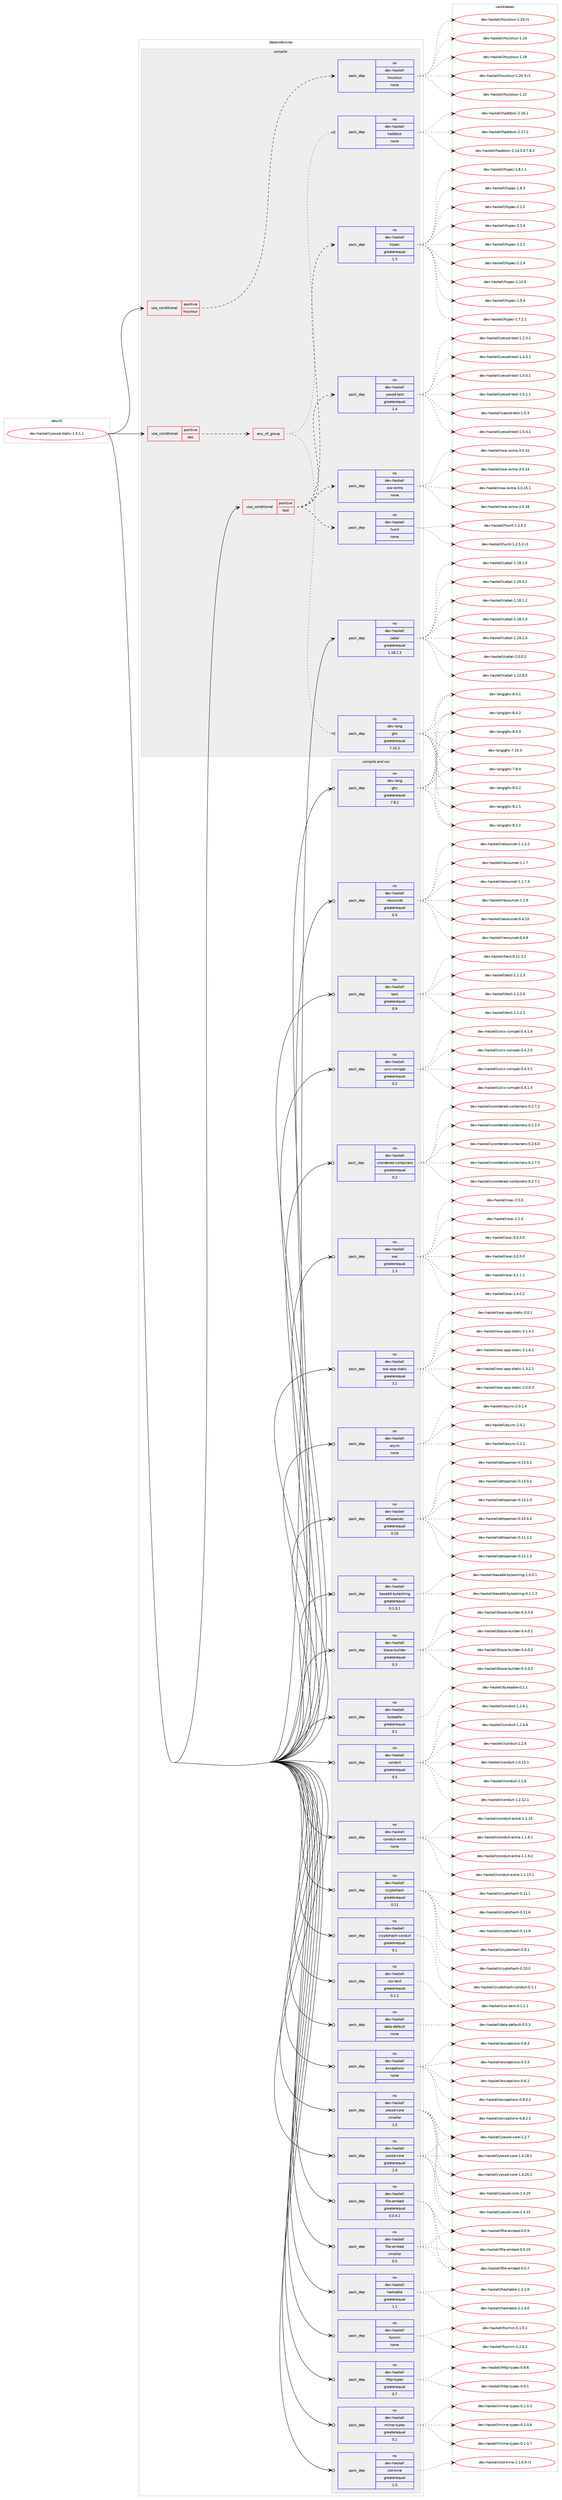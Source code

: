 digraph prolog {

# *************
# Graph options
# *************

newrank=true;
concentrate=true;
compound=true;
graph [rankdir=LR,fontname=Helvetica,fontsize=10,ranksep=1.5];#, ranksep=2.5, nodesep=0.2];
edge  [arrowhead=vee];
node  [fontname=Helvetica,fontsize=10];

# **********
# The ebuild
# **********

subgraph cluster_leftcol {
color=gray;
rank=same;
label=<<i>ebuild</i>>;
id [label="dev-haskell/yesod-static-1.5.1.1", color=red, width=4, href="../dev-haskell/yesod-static-1.5.1.1.svg"];
}

# ****************
# The dependencies
# ****************

subgraph cluster_midcol {
color=gray;
label=<<i>dependencies</i>>;
subgraph cluster_compile {
fillcolor="#eeeeee";
style=filled;
label=<<i>compile</i>>;
subgraph cond362293 {
dependency1350045 [label=<<TABLE BORDER="0" CELLBORDER="1" CELLSPACING="0" CELLPADDING="4"><TR><TD ROWSPAN="3" CELLPADDING="10">use_conditional</TD></TR><TR><TD>positive</TD></TR><TR><TD>doc</TD></TR></TABLE>>, shape=none, color=red];
subgraph any21858 {
dependency1350046 [label=<<TABLE BORDER="0" CELLBORDER="1" CELLSPACING="0" CELLPADDING="4"><TR><TD CELLPADDING="10">any_of_group</TD></TR></TABLE>>, shape=none, color=red];subgraph pack965342 {
dependency1350047 [label=<<TABLE BORDER="0" CELLBORDER="1" CELLSPACING="0" CELLPADDING="4" WIDTH="220"><TR><TD ROWSPAN="6" CELLPADDING="30">pack_dep</TD></TR><TR><TD WIDTH="110">no</TD></TR><TR><TD>dev-haskell</TD></TR><TR><TD>haddock</TD></TR><TR><TD>none</TD></TR><TR><TD></TD></TR></TABLE>>, shape=none, color=blue];
}
dependency1350046:e -> dependency1350047:w [weight=20,style="dotted",arrowhead="oinv"];
subgraph pack965343 {
dependency1350048 [label=<<TABLE BORDER="0" CELLBORDER="1" CELLSPACING="0" CELLPADDING="4" WIDTH="220"><TR><TD ROWSPAN="6" CELLPADDING="30">pack_dep</TD></TR><TR><TD WIDTH="110">no</TD></TR><TR><TD>dev-lang</TD></TR><TR><TD>ghc</TD></TR><TR><TD>greaterequal</TD></TR><TR><TD>7.10.2</TD></TR></TABLE>>, shape=none, color=blue];
}
dependency1350046:e -> dependency1350048:w [weight=20,style="dotted",arrowhead="oinv"];
}
dependency1350045:e -> dependency1350046:w [weight=20,style="dashed",arrowhead="vee"];
}
id:e -> dependency1350045:w [weight=20,style="solid",arrowhead="vee"];
subgraph cond362294 {
dependency1350049 [label=<<TABLE BORDER="0" CELLBORDER="1" CELLSPACING="0" CELLPADDING="4"><TR><TD ROWSPAN="3" CELLPADDING="10">use_conditional</TD></TR><TR><TD>positive</TD></TR><TR><TD>hscolour</TD></TR></TABLE>>, shape=none, color=red];
subgraph pack965344 {
dependency1350050 [label=<<TABLE BORDER="0" CELLBORDER="1" CELLSPACING="0" CELLPADDING="4" WIDTH="220"><TR><TD ROWSPAN="6" CELLPADDING="30">pack_dep</TD></TR><TR><TD WIDTH="110">no</TD></TR><TR><TD>dev-haskell</TD></TR><TR><TD>hscolour</TD></TR><TR><TD>none</TD></TR><TR><TD></TD></TR></TABLE>>, shape=none, color=blue];
}
dependency1350049:e -> dependency1350050:w [weight=20,style="dashed",arrowhead="vee"];
}
id:e -> dependency1350049:w [weight=20,style="solid",arrowhead="vee"];
subgraph cond362295 {
dependency1350051 [label=<<TABLE BORDER="0" CELLBORDER="1" CELLSPACING="0" CELLPADDING="4"><TR><TD ROWSPAN="3" CELLPADDING="10">use_conditional</TD></TR><TR><TD>positive</TD></TR><TR><TD>test</TD></TR></TABLE>>, shape=none, color=red];
subgraph pack965345 {
dependency1350052 [label=<<TABLE BORDER="0" CELLBORDER="1" CELLSPACING="0" CELLPADDING="4" WIDTH="220"><TR><TD ROWSPAN="6" CELLPADDING="30">pack_dep</TD></TR><TR><TD WIDTH="110">no</TD></TR><TR><TD>dev-haskell</TD></TR><TR><TD>hspec</TD></TR><TR><TD>greaterequal</TD></TR><TR><TD>1.3</TD></TR></TABLE>>, shape=none, color=blue];
}
dependency1350051:e -> dependency1350052:w [weight=20,style="dashed",arrowhead="vee"];
subgraph pack965346 {
dependency1350053 [label=<<TABLE BORDER="0" CELLBORDER="1" CELLSPACING="0" CELLPADDING="4" WIDTH="220"><TR><TD ROWSPAN="6" CELLPADDING="30">pack_dep</TD></TR><TR><TD WIDTH="110">no</TD></TR><TR><TD>dev-haskell</TD></TR><TR><TD>hunit</TD></TR><TR><TD>none</TD></TR><TR><TD></TD></TR></TABLE>>, shape=none, color=blue];
}
dependency1350051:e -> dependency1350053:w [weight=20,style="dashed",arrowhead="vee"];
subgraph pack965347 {
dependency1350054 [label=<<TABLE BORDER="0" CELLBORDER="1" CELLSPACING="0" CELLPADDING="4" WIDTH="220"><TR><TD ROWSPAN="6" CELLPADDING="30">pack_dep</TD></TR><TR><TD WIDTH="110">no</TD></TR><TR><TD>dev-haskell</TD></TR><TR><TD>wai-extra</TD></TR><TR><TD>none</TD></TR><TR><TD></TD></TR></TABLE>>, shape=none, color=blue];
}
dependency1350051:e -> dependency1350054:w [weight=20,style="dashed",arrowhead="vee"];
subgraph pack965348 {
dependency1350055 [label=<<TABLE BORDER="0" CELLBORDER="1" CELLSPACING="0" CELLPADDING="4" WIDTH="220"><TR><TD ROWSPAN="6" CELLPADDING="30">pack_dep</TD></TR><TR><TD WIDTH="110">no</TD></TR><TR><TD>dev-haskell</TD></TR><TR><TD>yesod-test</TD></TR><TR><TD>greaterequal</TD></TR><TR><TD>1.4</TD></TR></TABLE>>, shape=none, color=blue];
}
dependency1350051:e -> dependency1350055:w [weight=20,style="dashed",arrowhead="vee"];
}
id:e -> dependency1350051:w [weight=20,style="solid",arrowhead="vee"];
subgraph pack965349 {
dependency1350056 [label=<<TABLE BORDER="0" CELLBORDER="1" CELLSPACING="0" CELLPADDING="4" WIDTH="220"><TR><TD ROWSPAN="6" CELLPADDING="30">pack_dep</TD></TR><TR><TD WIDTH="110">no</TD></TR><TR><TD>dev-haskell</TD></TR><TR><TD>cabal</TD></TR><TR><TD>greaterequal</TD></TR><TR><TD>1.18.1.3</TD></TR></TABLE>>, shape=none, color=blue];
}
id:e -> dependency1350056:w [weight=20,style="solid",arrowhead="vee"];
}
subgraph cluster_compileandrun {
fillcolor="#eeeeee";
style=filled;
label=<<i>compile and run</i>>;
subgraph pack965350 {
dependency1350057 [label=<<TABLE BORDER="0" CELLBORDER="1" CELLSPACING="0" CELLPADDING="4" WIDTH="220"><TR><TD ROWSPAN="6" CELLPADDING="30">pack_dep</TD></TR><TR><TD WIDTH="110">no</TD></TR><TR><TD>dev-haskell</TD></TR><TR><TD>async</TD></TR><TR><TD>none</TD></TR><TR><TD></TD></TR></TABLE>>, shape=none, color=blue];
}
id:e -> dependency1350057:w [weight=20,style="solid",arrowhead="odotvee"];
subgraph pack965351 {
dependency1350058 [label=<<TABLE BORDER="0" CELLBORDER="1" CELLSPACING="0" CELLPADDING="4" WIDTH="220"><TR><TD ROWSPAN="6" CELLPADDING="30">pack_dep</TD></TR><TR><TD WIDTH="110">no</TD></TR><TR><TD>dev-haskell</TD></TR><TR><TD>attoparsec</TD></TR><TR><TD>greaterequal</TD></TR><TR><TD>0.10</TD></TR></TABLE>>, shape=none, color=blue];
}
id:e -> dependency1350058:w [weight=20,style="solid",arrowhead="odotvee"];
subgraph pack965352 {
dependency1350059 [label=<<TABLE BORDER="0" CELLBORDER="1" CELLSPACING="0" CELLPADDING="4" WIDTH="220"><TR><TD ROWSPAN="6" CELLPADDING="30">pack_dep</TD></TR><TR><TD WIDTH="110">no</TD></TR><TR><TD>dev-haskell</TD></TR><TR><TD>base64-bytestring</TD></TR><TR><TD>greaterequal</TD></TR><TR><TD>0.1.0.1</TD></TR></TABLE>>, shape=none, color=blue];
}
id:e -> dependency1350059:w [weight=20,style="solid",arrowhead="odotvee"];
subgraph pack965353 {
dependency1350060 [label=<<TABLE BORDER="0" CELLBORDER="1" CELLSPACING="0" CELLPADDING="4" WIDTH="220"><TR><TD ROWSPAN="6" CELLPADDING="30">pack_dep</TD></TR><TR><TD WIDTH="110">no</TD></TR><TR><TD>dev-haskell</TD></TR><TR><TD>blaze-builder</TD></TR><TR><TD>greaterequal</TD></TR><TR><TD>0.3</TD></TR></TABLE>>, shape=none, color=blue];
}
id:e -> dependency1350060:w [weight=20,style="solid",arrowhead="odotvee"];
subgraph pack965354 {
dependency1350061 [label=<<TABLE BORDER="0" CELLBORDER="1" CELLSPACING="0" CELLPADDING="4" WIDTH="220"><TR><TD ROWSPAN="6" CELLPADDING="30">pack_dep</TD></TR><TR><TD WIDTH="110">no</TD></TR><TR><TD>dev-haskell</TD></TR><TR><TD>byteable</TD></TR><TR><TD>greaterequal</TD></TR><TR><TD>0.1</TD></TR></TABLE>>, shape=none, color=blue];
}
id:e -> dependency1350061:w [weight=20,style="solid",arrowhead="odotvee"];
subgraph pack965355 {
dependency1350062 [label=<<TABLE BORDER="0" CELLBORDER="1" CELLSPACING="0" CELLPADDING="4" WIDTH="220"><TR><TD ROWSPAN="6" CELLPADDING="30">pack_dep</TD></TR><TR><TD WIDTH="110">no</TD></TR><TR><TD>dev-haskell</TD></TR><TR><TD>conduit</TD></TR><TR><TD>greaterequal</TD></TR><TR><TD>0.5</TD></TR></TABLE>>, shape=none, color=blue];
}
id:e -> dependency1350062:w [weight=20,style="solid",arrowhead="odotvee"];
subgraph pack965356 {
dependency1350063 [label=<<TABLE BORDER="0" CELLBORDER="1" CELLSPACING="0" CELLPADDING="4" WIDTH="220"><TR><TD ROWSPAN="6" CELLPADDING="30">pack_dep</TD></TR><TR><TD WIDTH="110">no</TD></TR><TR><TD>dev-haskell</TD></TR><TR><TD>conduit-extra</TD></TR><TR><TD>none</TD></TR><TR><TD></TD></TR></TABLE>>, shape=none, color=blue];
}
id:e -> dependency1350063:w [weight=20,style="solid",arrowhead="odotvee"];
subgraph pack965357 {
dependency1350064 [label=<<TABLE BORDER="0" CELLBORDER="1" CELLSPACING="0" CELLPADDING="4" WIDTH="220"><TR><TD ROWSPAN="6" CELLPADDING="30">pack_dep</TD></TR><TR><TD WIDTH="110">no</TD></TR><TR><TD>dev-haskell</TD></TR><TR><TD>cryptohash</TD></TR><TR><TD>greaterequal</TD></TR><TR><TD>0.11</TD></TR></TABLE>>, shape=none, color=blue];
}
id:e -> dependency1350064:w [weight=20,style="solid",arrowhead="odotvee"];
subgraph pack965358 {
dependency1350065 [label=<<TABLE BORDER="0" CELLBORDER="1" CELLSPACING="0" CELLPADDING="4" WIDTH="220"><TR><TD ROWSPAN="6" CELLPADDING="30">pack_dep</TD></TR><TR><TD WIDTH="110">no</TD></TR><TR><TD>dev-haskell</TD></TR><TR><TD>cryptohash-conduit</TD></TR><TR><TD>greaterequal</TD></TR><TR><TD>0.1</TD></TR></TABLE>>, shape=none, color=blue];
}
id:e -> dependency1350065:w [weight=20,style="solid",arrowhead="odotvee"];
subgraph pack965359 {
dependency1350066 [label=<<TABLE BORDER="0" CELLBORDER="1" CELLSPACING="0" CELLPADDING="4" WIDTH="220"><TR><TD ROWSPAN="6" CELLPADDING="30">pack_dep</TD></TR><TR><TD WIDTH="110">no</TD></TR><TR><TD>dev-haskell</TD></TR><TR><TD>css-text</TD></TR><TR><TD>greaterequal</TD></TR><TR><TD>0.1.2</TD></TR></TABLE>>, shape=none, color=blue];
}
id:e -> dependency1350066:w [weight=20,style="solid",arrowhead="odotvee"];
subgraph pack965360 {
dependency1350067 [label=<<TABLE BORDER="0" CELLBORDER="1" CELLSPACING="0" CELLPADDING="4" WIDTH="220"><TR><TD ROWSPAN="6" CELLPADDING="30">pack_dep</TD></TR><TR><TD WIDTH="110">no</TD></TR><TR><TD>dev-haskell</TD></TR><TR><TD>data-default</TD></TR><TR><TD>none</TD></TR><TR><TD></TD></TR></TABLE>>, shape=none, color=blue];
}
id:e -> dependency1350067:w [weight=20,style="solid",arrowhead="odotvee"];
subgraph pack965361 {
dependency1350068 [label=<<TABLE BORDER="0" CELLBORDER="1" CELLSPACING="0" CELLPADDING="4" WIDTH="220"><TR><TD ROWSPAN="6" CELLPADDING="30">pack_dep</TD></TR><TR><TD WIDTH="110">no</TD></TR><TR><TD>dev-haskell</TD></TR><TR><TD>exceptions</TD></TR><TR><TD>none</TD></TR><TR><TD></TD></TR></TABLE>>, shape=none, color=blue];
}
id:e -> dependency1350068:w [weight=20,style="solid",arrowhead="odotvee"];
subgraph pack965362 {
dependency1350069 [label=<<TABLE BORDER="0" CELLBORDER="1" CELLSPACING="0" CELLPADDING="4" WIDTH="220"><TR><TD ROWSPAN="6" CELLPADDING="30">pack_dep</TD></TR><TR><TD WIDTH="110">no</TD></TR><TR><TD>dev-haskell</TD></TR><TR><TD>file-embed</TD></TR><TR><TD>greaterequal</TD></TR><TR><TD>0.0.4.1</TD></TR></TABLE>>, shape=none, color=blue];
}
id:e -> dependency1350069:w [weight=20,style="solid",arrowhead="odotvee"];
subgraph pack965363 {
dependency1350070 [label=<<TABLE BORDER="0" CELLBORDER="1" CELLSPACING="0" CELLPADDING="4" WIDTH="220"><TR><TD ROWSPAN="6" CELLPADDING="30">pack_dep</TD></TR><TR><TD WIDTH="110">no</TD></TR><TR><TD>dev-haskell</TD></TR><TR><TD>file-embed</TD></TR><TR><TD>smaller</TD></TR><TR><TD>0.5</TD></TR></TABLE>>, shape=none, color=blue];
}
id:e -> dependency1350070:w [weight=20,style="solid",arrowhead="odotvee"];
subgraph pack965364 {
dependency1350071 [label=<<TABLE BORDER="0" CELLBORDER="1" CELLSPACING="0" CELLPADDING="4" WIDTH="220"><TR><TD ROWSPAN="6" CELLPADDING="30">pack_dep</TD></TR><TR><TD WIDTH="110">no</TD></TR><TR><TD>dev-haskell</TD></TR><TR><TD>hashable</TD></TR><TR><TD>greaterequal</TD></TR><TR><TD>1.1</TD></TR></TABLE>>, shape=none, color=blue];
}
id:e -> dependency1350071:w [weight=20,style="solid",arrowhead="odotvee"];
subgraph pack965365 {
dependency1350072 [label=<<TABLE BORDER="0" CELLBORDER="1" CELLSPACING="0" CELLPADDING="4" WIDTH="220"><TR><TD ROWSPAN="6" CELLPADDING="30">pack_dep</TD></TR><TR><TD WIDTH="110">no</TD></TR><TR><TD>dev-haskell</TD></TR><TR><TD>hjsmin</TD></TR><TR><TD>none</TD></TR><TR><TD></TD></TR></TABLE>>, shape=none, color=blue];
}
id:e -> dependency1350072:w [weight=20,style="solid",arrowhead="odotvee"];
subgraph pack965366 {
dependency1350073 [label=<<TABLE BORDER="0" CELLBORDER="1" CELLSPACING="0" CELLPADDING="4" WIDTH="220"><TR><TD ROWSPAN="6" CELLPADDING="30">pack_dep</TD></TR><TR><TD WIDTH="110">no</TD></TR><TR><TD>dev-haskell</TD></TR><TR><TD>http-types</TD></TR><TR><TD>greaterequal</TD></TR><TR><TD>0.7</TD></TR></TABLE>>, shape=none, color=blue];
}
id:e -> dependency1350073:w [weight=20,style="solid",arrowhead="odotvee"];
subgraph pack965367 {
dependency1350074 [label=<<TABLE BORDER="0" CELLBORDER="1" CELLSPACING="0" CELLPADDING="4" WIDTH="220"><TR><TD ROWSPAN="6" CELLPADDING="30">pack_dep</TD></TR><TR><TD WIDTH="110">no</TD></TR><TR><TD>dev-haskell</TD></TR><TR><TD>mime-types</TD></TR><TR><TD>greaterequal</TD></TR><TR><TD>0.1</TD></TR></TABLE>>, shape=none, color=blue];
}
id:e -> dependency1350074:w [weight=20,style="solid",arrowhead="odotvee"];
subgraph pack965368 {
dependency1350075 [label=<<TABLE BORDER="0" CELLBORDER="1" CELLSPACING="0" CELLPADDING="4" WIDTH="220"><TR><TD ROWSPAN="6" CELLPADDING="30">pack_dep</TD></TR><TR><TD WIDTH="110">no</TD></TR><TR><TD>dev-haskell</TD></TR><TR><TD>old-time</TD></TR><TR><TD>greaterequal</TD></TR><TR><TD>1.0</TD></TR></TABLE>>, shape=none, color=blue];
}
id:e -> dependency1350075:w [weight=20,style="solid",arrowhead="odotvee"];
subgraph pack965369 {
dependency1350076 [label=<<TABLE BORDER="0" CELLBORDER="1" CELLSPACING="0" CELLPADDING="4" WIDTH="220"><TR><TD ROWSPAN="6" CELLPADDING="30">pack_dep</TD></TR><TR><TD WIDTH="110">no</TD></TR><TR><TD>dev-haskell</TD></TR><TR><TD>resourcet</TD></TR><TR><TD>greaterequal</TD></TR><TR><TD>0.4</TD></TR></TABLE>>, shape=none, color=blue];
}
id:e -> dependency1350076:w [weight=20,style="solid",arrowhead="odotvee"];
subgraph pack965370 {
dependency1350077 [label=<<TABLE BORDER="0" CELLBORDER="1" CELLSPACING="0" CELLPADDING="4" WIDTH="220"><TR><TD ROWSPAN="6" CELLPADDING="30">pack_dep</TD></TR><TR><TD WIDTH="110">no</TD></TR><TR><TD>dev-haskell</TD></TR><TR><TD>text</TD></TR><TR><TD>greaterequal</TD></TR><TR><TD>0.9</TD></TR></TABLE>>, shape=none, color=blue];
}
id:e -> dependency1350077:w [weight=20,style="solid",arrowhead="odotvee"];
subgraph pack965371 {
dependency1350078 [label=<<TABLE BORDER="0" CELLBORDER="1" CELLSPACING="0" CELLPADDING="4" WIDTH="220"><TR><TD ROWSPAN="6" CELLPADDING="30">pack_dep</TD></TR><TR><TD WIDTH="110">no</TD></TR><TR><TD>dev-haskell</TD></TR><TR><TD>unix-compat</TD></TR><TR><TD>greaterequal</TD></TR><TR><TD>0.2</TD></TR></TABLE>>, shape=none, color=blue];
}
id:e -> dependency1350078:w [weight=20,style="solid",arrowhead="odotvee"];
subgraph pack965372 {
dependency1350079 [label=<<TABLE BORDER="0" CELLBORDER="1" CELLSPACING="0" CELLPADDING="4" WIDTH="220"><TR><TD ROWSPAN="6" CELLPADDING="30">pack_dep</TD></TR><TR><TD WIDTH="110">no</TD></TR><TR><TD>dev-haskell</TD></TR><TR><TD>unordered-containers</TD></TR><TR><TD>greaterequal</TD></TR><TR><TD>0.2</TD></TR></TABLE>>, shape=none, color=blue];
}
id:e -> dependency1350079:w [weight=20,style="solid",arrowhead="odotvee"];
subgraph pack965373 {
dependency1350080 [label=<<TABLE BORDER="0" CELLBORDER="1" CELLSPACING="0" CELLPADDING="4" WIDTH="220"><TR><TD ROWSPAN="6" CELLPADDING="30">pack_dep</TD></TR><TR><TD WIDTH="110">no</TD></TR><TR><TD>dev-haskell</TD></TR><TR><TD>wai</TD></TR><TR><TD>greaterequal</TD></TR><TR><TD>1.3</TD></TR></TABLE>>, shape=none, color=blue];
}
id:e -> dependency1350080:w [weight=20,style="solid",arrowhead="odotvee"];
subgraph pack965374 {
dependency1350081 [label=<<TABLE BORDER="0" CELLBORDER="1" CELLSPACING="0" CELLPADDING="4" WIDTH="220"><TR><TD ROWSPAN="6" CELLPADDING="30">pack_dep</TD></TR><TR><TD WIDTH="110">no</TD></TR><TR><TD>dev-haskell</TD></TR><TR><TD>wai-app-static</TD></TR><TR><TD>greaterequal</TD></TR><TR><TD>3.1</TD></TR></TABLE>>, shape=none, color=blue];
}
id:e -> dependency1350081:w [weight=20,style="solid",arrowhead="odotvee"];
subgraph pack965375 {
dependency1350082 [label=<<TABLE BORDER="0" CELLBORDER="1" CELLSPACING="0" CELLPADDING="4" WIDTH="220"><TR><TD ROWSPAN="6" CELLPADDING="30">pack_dep</TD></TR><TR><TD WIDTH="110">no</TD></TR><TR><TD>dev-haskell</TD></TR><TR><TD>yesod-core</TD></TR><TR><TD>greaterequal</TD></TR><TR><TD>1.4</TD></TR></TABLE>>, shape=none, color=blue];
}
id:e -> dependency1350082:w [weight=20,style="solid",arrowhead="odotvee"];
subgraph pack965376 {
dependency1350083 [label=<<TABLE BORDER="0" CELLBORDER="1" CELLSPACING="0" CELLPADDING="4" WIDTH="220"><TR><TD ROWSPAN="6" CELLPADDING="30">pack_dep</TD></TR><TR><TD WIDTH="110">no</TD></TR><TR><TD>dev-haskell</TD></TR><TR><TD>yesod-core</TD></TR><TR><TD>smaller</TD></TR><TR><TD>1.5</TD></TR></TABLE>>, shape=none, color=blue];
}
id:e -> dependency1350083:w [weight=20,style="solid",arrowhead="odotvee"];
subgraph pack965377 {
dependency1350084 [label=<<TABLE BORDER="0" CELLBORDER="1" CELLSPACING="0" CELLPADDING="4" WIDTH="220"><TR><TD ROWSPAN="6" CELLPADDING="30">pack_dep</TD></TR><TR><TD WIDTH="110">no</TD></TR><TR><TD>dev-lang</TD></TR><TR><TD>ghc</TD></TR><TR><TD>greaterequal</TD></TR><TR><TD>7.8.2</TD></TR></TABLE>>, shape=none, color=blue];
}
id:e -> dependency1350084:w [weight=20,style="solid",arrowhead="odotvee"];
}
subgraph cluster_run {
fillcolor="#eeeeee";
style=filled;
label=<<i>run</i>>;
}
}

# **************
# The candidates
# **************

subgraph cluster_choices {
rank=same;
color=gray;
label=<<i>candidates</i>>;

subgraph choice965342 {
color=black;
nodesep=1;
choice1001011184510497115107101108108471049710010011199107455046495246514648465546564651 [label="dev-haskell/haddock-2.14.3.0.7.8.3", color=red, width=4,href="../dev-haskell/haddock-2.14.3.0.7.8.3.svg"];
choice100101118451049711510710110810847104971001001119910745504649544649 [label="dev-haskell/haddock-2.16.1", color=red, width=4,href="../dev-haskell/haddock-2.16.1.svg"];
choice100101118451049711510710110810847104971001001119910745504649554650 [label="dev-haskell/haddock-2.17.2", color=red, width=4,href="../dev-haskell/haddock-2.17.2.svg"];
dependency1350047:e -> choice1001011184510497115107101108108471049710010011199107455046495246514648465546564651:w [style=dotted,weight="100"];
dependency1350047:e -> choice100101118451049711510710110810847104971001001119910745504649544649:w [style=dotted,weight="100"];
dependency1350047:e -> choice100101118451049711510710110810847104971001001119910745504649554650:w [style=dotted,weight="100"];
}
subgraph choice965343 {
color=black;
nodesep=1;
choice1001011184510897110103471031049945554649484651 [label="dev-lang/ghc-7.10.3", color=red, width=4,href="../dev-lang/ghc-7.10.3.svg"];
choice10010111845108971101034710310499455546564652 [label="dev-lang/ghc-7.8.4", color=red, width=4,href="../dev-lang/ghc-7.8.4.svg"];
choice10010111845108971101034710310499455646484650 [label="dev-lang/ghc-8.0.2", color=red, width=4,href="../dev-lang/ghc-8.0.2.svg"];
choice10010111845108971101034710310499455646504649 [label="dev-lang/ghc-8.2.1", color=red, width=4,href="../dev-lang/ghc-8.2.1.svg"];
choice10010111845108971101034710310499455646504650 [label="dev-lang/ghc-8.2.2", color=red, width=4,href="../dev-lang/ghc-8.2.2.svg"];
choice10010111845108971101034710310499455646524649 [label="dev-lang/ghc-8.4.1", color=red, width=4,href="../dev-lang/ghc-8.4.1.svg"];
choice10010111845108971101034710310499455646524650 [label="dev-lang/ghc-8.4.2", color=red, width=4,href="../dev-lang/ghc-8.4.2.svg"];
choice10010111845108971101034710310499455646524651 [label="dev-lang/ghc-8.4.3", color=red, width=4,href="../dev-lang/ghc-8.4.3.svg"];
dependency1350048:e -> choice1001011184510897110103471031049945554649484651:w [style=dotted,weight="100"];
dependency1350048:e -> choice10010111845108971101034710310499455546564652:w [style=dotted,weight="100"];
dependency1350048:e -> choice10010111845108971101034710310499455646484650:w [style=dotted,weight="100"];
dependency1350048:e -> choice10010111845108971101034710310499455646504649:w [style=dotted,weight="100"];
dependency1350048:e -> choice10010111845108971101034710310499455646504650:w [style=dotted,weight="100"];
dependency1350048:e -> choice10010111845108971101034710310499455646524649:w [style=dotted,weight="100"];
dependency1350048:e -> choice10010111845108971101034710310499455646524650:w [style=dotted,weight="100"];
dependency1350048:e -> choice10010111845108971101034710310499455646524651:w [style=dotted,weight="100"];
}
subgraph choice965344 {
color=black;
nodesep=1;
choice100101118451049711510710110810847104115991111081111171144549464957 [label="dev-haskell/hscolour-1.19", color=red, width=4,href="../dev-haskell/hscolour-1.19.svg"];
choice10010111845104971151071011081084710411599111108111117114454946504846514511449 [label="dev-haskell/hscolour-1.20.3-r1", color=red, width=4,href="../dev-haskell/hscolour-1.20.3-r1.svg"];
choice100101118451049711510710110810847104115991111081111171144549465050 [label="dev-haskell/hscolour-1.22", color=red, width=4,href="../dev-haskell/hscolour-1.22.svg"];
choice1001011184510497115107101108108471041159911110811111711445494650514511449 [label="dev-haskell/hscolour-1.23-r1", color=red, width=4,href="../dev-haskell/hscolour-1.23-r1.svg"];
choice100101118451049711510710110810847104115991111081111171144549465052 [label="dev-haskell/hscolour-1.24", color=red, width=4,href="../dev-haskell/hscolour-1.24.svg"];
dependency1350050:e -> choice100101118451049711510710110810847104115991111081111171144549464957:w [style=dotted,weight="100"];
dependency1350050:e -> choice10010111845104971151071011081084710411599111108111117114454946504846514511449:w [style=dotted,weight="100"];
dependency1350050:e -> choice100101118451049711510710110810847104115991111081111171144549465050:w [style=dotted,weight="100"];
dependency1350050:e -> choice1001011184510497115107101108108471041159911110811111711445494650514511449:w [style=dotted,weight="100"];
dependency1350050:e -> choice100101118451049711510710110810847104115991111081111171144549465052:w [style=dotted,weight="100"];
}
subgraph choice965345 {
color=black;
nodesep=1;
choice1001011184510497115107101108108471041151121019945494649484648 [label="dev-haskell/hspec-1.10.0", color=red, width=4,href="../dev-haskell/hspec-1.10.0.svg"];
choice10010111845104971151071011081084710411511210199454946534652 [label="dev-haskell/hspec-1.5.4", color=red, width=4,href="../dev-haskell/hspec-1.5.4.svg"];
choice100101118451049711510710110810847104115112101994549465546504649 [label="dev-haskell/hspec-1.7.2.1", color=red, width=4,href="../dev-haskell/hspec-1.7.2.1.svg"];
choice100101118451049711510710110810847104115112101994549465646494649 [label="dev-haskell/hspec-1.8.1.1", color=red, width=4,href="../dev-haskell/hspec-1.8.1.1.svg"];
choice10010111845104971151071011081084710411511210199454946564651 [label="dev-haskell/hspec-1.8.3", color=red, width=4,href="../dev-haskell/hspec-1.8.3.svg"];
choice10010111845104971151071011081084710411511210199455046494650 [label="dev-haskell/hspec-2.1.2", color=red, width=4,href="../dev-haskell/hspec-2.1.2.svg"];
choice10010111845104971151071011081084710411511210199455046494652 [label="dev-haskell/hspec-2.1.4", color=red, width=4,href="../dev-haskell/hspec-2.1.4.svg"];
choice10010111845104971151071011081084710411511210199455046504649 [label="dev-haskell/hspec-2.2.1", color=red, width=4,href="../dev-haskell/hspec-2.2.1.svg"];
choice10010111845104971151071011081084710411511210199455046504652 [label="dev-haskell/hspec-2.2.4", color=red, width=4,href="../dev-haskell/hspec-2.2.4.svg"];
dependency1350052:e -> choice1001011184510497115107101108108471041151121019945494649484648:w [style=dotted,weight="100"];
dependency1350052:e -> choice10010111845104971151071011081084710411511210199454946534652:w [style=dotted,weight="100"];
dependency1350052:e -> choice100101118451049711510710110810847104115112101994549465546504649:w [style=dotted,weight="100"];
dependency1350052:e -> choice100101118451049711510710110810847104115112101994549465646494649:w [style=dotted,weight="100"];
dependency1350052:e -> choice10010111845104971151071011081084710411511210199454946564651:w [style=dotted,weight="100"];
dependency1350052:e -> choice10010111845104971151071011081084710411511210199455046494650:w [style=dotted,weight="100"];
dependency1350052:e -> choice10010111845104971151071011081084710411511210199455046494652:w [style=dotted,weight="100"];
dependency1350052:e -> choice10010111845104971151071011081084710411511210199455046504649:w [style=dotted,weight="100"];
dependency1350052:e -> choice10010111845104971151071011081084710411511210199455046504652:w [style=dotted,weight="100"];
}
subgraph choice965346 {
color=black;
nodesep=1;
choice1001011184510497115107101108108471041171101051164549465046534650 [label="dev-haskell/hunit-1.2.5.2", color=red, width=4,href="../dev-haskell/hunit-1.2.5.2.svg"];
choice10010111845104971151071011081084710411711010511645494650465346504511449 [label="dev-haskell/hunit-1.2.5.2-r1", color=red, width=4,href="../dev-haskell/hunit-1.2.5.2-r1.svg"];
dependency1350053:e -> choice1001011184510497115107101108108471041171101051164549465046534650:w [style=dotted,weight="100"];
dependency1350053:e -> choice10010111845104971151071011081084710411711010511645494650465346504511449:w [style=dotted,weight="100"];
}
subgraph choice965347 {
color=black;
nodesep=1;
choice10010111845104971151071011081084711997105451011201161149745514648464948 [label="dev-haskell/wai-extra-3.0.10", color=red, width=4,href="../dev-haskell/wai-extra-3.0.10.svg"];
choice10010111845104971151071011081084711997105451011201161149745514648464952 [label="dev-haskell/wai-extra-3.0.14", color=red, width=4,href="../dev-haskell/wai-extra-3.0.14.svg"];
choice100101118451049711510710110810847119971054510112011611497455146484649534649 [label="dev-haskell/wai-extra-3.0.15.1", color=red, width=4,href="../dev-haskell/wai-extra-3.0.15.1.svg"];
choice10010111845104971151071011081084711997105451011201161149745514648464956 [label="dev-haskell/wai-extra-3.0.18", color=red, width=4,href="../dev-haskell/wai-extra-3.0.18.svg"];
dependency1350054:e -> choice10010111845104971151071011081084711997105451011201161149745514648464948:w [style=dotted,weight="100"];
dependency1350054:e -> choice10010111845104971151071011081084711997105451011201161149745514648464952:w [style=dotted,weight="100"];
dependency1350054:e -> choice100101118451049711510710110810847119971054510112011611497455146484649534649:w [style=dotted,weight="100"];
dependency1350054:e -> choice10010111845104971151071011081084711997105451011201161149745514648464956:w [style=dotted,weight="100"];
}
subgraph choice965348 {
color=black;
nodesep=1;
choice100101118451049711510710110810847121101115111100451161011151164549465046514649 [label="dev-haskell/yesod-test-1.2.3.1", color=red, width=4,href="../dev-haskell/yesod-test-1.2.3.1.svg"];
choice100101118451049711510710110810847121101115111100451161011151164549465246514649 [label="dev-haskell/yesod-test-1.4.3.1", color=red, width=4,href="../dev-haskell/yesod-test-1.4.3.1.svg"];
choice100101118451049711510710110810847121101115111100451161011151164549465346484649 [label="dev-haskell/yesod-test-1.5.0.1", color=red, width=4,href="../dev-haskell/yesod-test-1.5.0.1.svg"];
choice100101118451049711510710110810847121101115111100451161011151164549465346494649 [label="dev-haskell/yesod-test-1.5.1.1", color=red, width=4,href="../dev-haskell/yesod-test-1.5.1.1.svg"];
choice10010111845104971151071011081084712110111511110045116101115116454946534651 [label="dev-haskell/yesod-test-1.5.3", color=red, width=4,href="../dev-haskell/yesod-test-1.5.3.svg"];
choice100101118451049711510710110810847121101115111100451161011151164549465346524649 [label="dev-haskell/yesod-test-1.5.4.1", color=red, width=4,href="../dev-haskell/yesod-test-1.5.4.1.svg"];
dependency1350055:e -> choice100101118451049711510710110810847121101115111100451161011151164549465046514649:w [style=dotted,weight="100"];
dependency1350055:e -> choice100101118451049711510710110810847121101115111100451161011151164549465246514649:w [style=dotted,weight="100"];
dependency1350055:e -> choice100101118451049711510710110810847121101115111100451161011151164549465346484649:w [style=dotted,weight="100"];
dependency1350055:e -> choice100101118451049711510710110810847121101115111100451161011151164549465346494649:w [style=dotted,weight="100"];
dependency1350055:e -> choice10010111845104971151071011081084712110111511110045116101115116454946534651:w [style=dotted,weight="100"];
dependency1350055:e -> choice100101118451049711510710110810847121101115111100451161011151164549465346524649:w [style=dotted,weight="100"];
}
subgraph choice965349 {
color=black;
nodesep=1;
choice10010111845104971151071011081084799979897108454946495646494650 [label="dev-haskell/cabal-1.18.1.2", color=red, width=4,href="../dev-haskell/cabal-1.18.1.2.svg"];
choice10010111845104971151071011081084799979897108454946495646494651 [label="dev-haskell/cabal-1.18.1.3", color=red, width=4,href="../dev-haskell/cabal-1.18.1.3.svg"];
choice10010111845104971151071011081084799979897108454946495646494653 [label="dev-haskell/cabal-1.18.1.5", color=red, width=4,href="../dev-haskell/cabal-1.18.1.5.svg"];
choice10010111845104971151071011081084799979897108454946504846484650 [label="dev-haskell/cabal-1.20.0.2", color=red, width=4,href="../dev-haskell/cabal-1.20.0.2.svg"];
choice10010111845104971151071011081084799979897108454946505046564648 [label="dev-haskell/cabal-1.22.8.0", color=red, width=4,href="../dev-haskell/cabal-1.22.8.0.svg"];
choice10010111845104971151071011081084799979897108454946505246504648 [label="dev-haskell/cabal-1.24.2.0", color=red, width=4,href="../dev-haskell/cabal-1.24.2.0.svg"];
choice100101118451049711510710110810847999798971084550464846484650 [label="dev-haskell/cabal-2.0.0.2", color=red, width=4,href="../dev-haskell/cabal-2.0.0.2.svg"];
dependency1350056:e -> choice10010111845104971151071011081084799979897108454946495646494650:w [style=dotted,weight="100"];
dependency1350056:e -> choice10010111845104971151071011081084799979897108454946495646494651:w [style=dotted,weight="100"];
dependency1350056:e -> choice10010111845104971151071011081084799979897108454946495646494653:w [style=dotted,weight="100"];
dependency1350056:e -> choice10010111845104971151071011081084799979897108454946504846484650:w [style=dotted,weight="100"];
dependency1350056:e -> choice10010111845104971151071011081084799979897108454946505046564648:w [style=dotted,weight="100"];
dependency1350056:e -> choice10010111845104971151071011081084799979897108454946505246504648:w [style=dotted,weight="100"];
dependency1350056:e -> choice100101118451049711510710110810847999798971084550464846484650:w [style=dotted,weight="100"];
}
subgraph choice965350 {
color=black;
nodesep=1;
choice10010111845104971151071011081084797115121110994550464846494652 [label="dev-haskell/async-2.0.1.4", color=red, width=4,href="../dev-haskell/async-2.0.1.4.svg"];
choice1001011184510497115107101108108479711512111099455046484650 [label="dev-haskell/async-2.0.2", color=red, width=4,href="../dev-haskell/async-2.0.2.svg"];
choice1001011184510497115107101108108479711512111099455046494649 [label="dev-haskell/async-2.1.1", color=red, width=4,href="../dev-haskell/async-2.1.1.svg"];
dependency1350057:e -> choice10010111845104971151071011081084797115121110994550464846494652:w [style=dotted,weight="100"];
dependency1350057:e -> choice1001011184510497115107101108108479711512111099455046484650:w [style=dotted,weight="100"];
dependency1350057:e -> choice1001011184510497115107101108108479711512111099455046494649:w [style=dotted,weight="100"];
}
subgraph choice965351 {
color=black;
nodesep=1;
choice100101118451049711510710110810847971161161111129711411510199454846494846524648 [label="dev-haskell/attoparsec-0.10.4.0", color=red, width=4,href="../dev-haskell/attoparsec-0.10.4.0.svg"];
choice100101118451049711510710110810847971161161111129711411510199454846494946504649 [label="dev-haskell/attoparsec-0.11.2.1", color=red, width=4,href="../dev-haskell/attoparsec-0.11.2.1.svg"];
choice100101118451049711510710110810847971161161111129711411510199454846495046494653 [label="dev-haskell/attoparsec-0.12.1.5", color=red, width=4,href="../dev-haskell/attoparsec-0.12.1.5.svg"];
choice100101118451049711510710110810847971161161111129711411510199454846495146484649 [label="dev-haskell/attoparsec-0.13.0.1", color=red, width=4,href="../dev-haskell/attoparsec-0.13.0.1.svg"];
choice100101118451049711510710110810847971161161111129711411510199454846495146484650 [label="dev-haskell/attoparsec-0.13.0.2", color=red, width=4,href="../dev-haskell/attoparsec-0.13.0.2.svg"];
choice100101118451049711510710110810847971161161111129711411510199454846495146494648 [label="dev-haskell/attoparsec-0.13.1.0", color=red, width=4,href="../dev-haskell/attoparsec-0.13.1.0.svg"];
dependency1350058:e -> choice100101118451049711510710110810847971161161111129711411510199454846494846524648:w [style=dotted,weight="100"];
dependency1350058:e -> choice100101118451049711510710110810847971161161111129711411510199454846494946504649:w [style=dotted,weight="100"];
dependency1350058:e -> choice100101118451049711510710110810847971161161111129711411510199454846495046494653:w [style=dotted,weight="100"];
dependency1350058:e -> choice100101118451049711510710110810847971161161111129711411510199454846495146484649:w [style=dotted,weight="100"];
dependency1350058:e -> choice100101118451049711510710110810847971161161111129711411510199454846495146484650:w [style=dotted,weight="100"];
dependency1350058:e -> choice100101118451049711510710110810847971161161111129711411510199454846495146494648:w [style=dotted,weight="100"];
}
subgraph choice965352 {
color=black;
nodesep=1;
choice1001011184510497115107101108108479897115101545245981211161011151161141051101034548464946494651 [label="dev-haskell/base64-bytestring-0.1.1.3", color=red, width=4,href="../dev-haskell/base64-bytestring-0.1.1.3.svg"];
choice1001011184510497115107101108108479897115101545245981211161011151161141051101034549464846484649 [label="dev-haskell/base64-bytestring-1.0.0.1", color=red, width=4,href="../dev-haskell/base64-bytestring-1.0.0.1.svg"];
dependency1350059:e -> choice1001011184510497115107101108108479897115101545245981211161011151161141051101034548464946494651:w [style=dotted,weight="100"];
dependency1350059:e -> choice1001011184510497115107101108108479897115101545245981211161011151161141051101034549464846484649:w [style=dotted,weight="100"];
}
subgraph choice965353 {
color=black;
nodesep=1;
choice100101118451049711510710110810847981089712210145981171051081001011144548465146514650 [label="dev-haskell/blaze-builder-0.3.3.2", color=red, width=4,href="../dev-haskell/blaze-builder-0.3.3.2.svg"];
choice100101118451049711510710110810847981089712210145981171051081001011144548465146514652 [label="dev-haskell/blaze-builder-0.3.3.4", color=red, width=4,href="../dev-haskell/blaze-builder-0.3.3.4.svg"];
choice100101118451049711510710110810847981089712210145981171051081001011144548465246484649 [label="dev-haskell/blaze-builder-0.4.0.1", color=red, width=4,href="../dev-haskell/blaze-builder-0.4.0.1.svg"];
choice100101118451049711510710110810847981089712210145981171051081001011144548465246484650 [label="dev-haskell/blaze-builder-0.4.0.2", color=red, width=4,href="../dev-haskell/blaze-builder-0.4.0.2.svg"];
dependency1350060:e -> choice100101118451049711510710110810847981089712210145981171051081001011144548465146514650:w [style=dotted,weight="100"];
dependency1350060:e -> choice100101118451049711510710110810847981089712210145981171051081001011144548465146514652:w [style=dotted,weight="100"];
dependency1350060:e -> choice100101118451049711510710110810847981089712210145981171051081001011144548465246484649:w [style=dotted,weight="100"];
dependency1350060:e -> choice100101118451049711510710110810847981089712210145981171051081001011144548465246484650:w [style=dotted,weight="100"];
}
subgraph choice965354 {
color=black;
nodesep=1;
choice100101118451049711510710110810847981211161019798108101454846494649 [label="dev-haskell/byteable-0.1.1", color=red, width=4,href="../dev-haskell/byteable-0.1.1.svg"];
dependency1350061:e -> choice100101118451049711510710110810847981211161019798108101454846494649:w [style=dotted,weight="100"];
}
subgraph choice965355 {
color=black;
nodesep=1;
choice10010111845104971151071011081084799111110100117105116454946484649534649 [label="dev-haskell/conduit-1.0.15.1", color=red, width=4,href="../dev-haskell/conduit-1.0.15.1.svg"];
choice10010111845104971151071011081084799111110100117105116454946494654 [label="dev-haskell/conduit-1.1.6", color=red, width=4,href="../dev-haskell/conduit-1.1.6.svg"];
choice10010111845104971151071011081084799111110100117105116454946504649504649 [label="dev-haskell/conduit-1.2.12.1", color=red, width=4,href="../dev-haskell/conduit-1.2.12.1.svg"];
choice100101118451049711510710110810847991111101001171051164549465046544649 [label="dev-haskell/conduit-1.2.6.1", color=red, width=4,href="../dev-haskell/conduit-1.2.6.1.svg"];
choice100101118451049711510710110810847991111101001171051164549465046544654 [label="dev-haskell/conduit-1.2.6.6", color=red, width=4,href="../dev-haskell/conduit-1.2.6.6.svg"];
choice10010111845104971151071011081084799111110100117105116454946504656 [label="dev-haskell/conduit-1.2.8", color=red, width=4,href="../dev-haskell/conduit-1.2.8.svg"];
dependency1350062:e -> choice10010111845104971151071011081084799111110100117105116454946484649534649:w [style=dotted,weight="100"];
dependency1350062:e -> choice10010111845104971151071011081084799111110100117105116454946494654:w [style=dotted,weight="100"];
dependency1350062:e -> choice10010111845104971151071011081084799111110100117105116454946504649504649:w [style=dotted,weight="100"];
dependency1350062:e -> choice100101118451049711510710110810847991111101001171051164549465046544649:w [style=dotted,weight="100"];
dependency1350062:e -> choice100101118451049711510710110810847991111101001171051164549465046544654:w [style=dotted,weight="100"];
dependency1350062:e -> choice10010111845104971151071011081084799111110100117105116454946504656:w [style=dotted,weight="100"];
}
subgraph choice965356 {
color=black;
nodesep=1;
choice100101118451049711510710110810847991111101001171051164510112011611497454946494649514649 [label="dev-haskell/conduit-extra-1.1.13.1", color=red, width=4,href="../dev-haskell/conduit-extra-1.1.13.1.svg"];
choice10010111845104971151071011081084799111110100117105116451011201161149745494649464953 [label="dev-haskell/conduit-extra-1.1.15", color=red, width=4,href="../dev-haskell/conduit-extra-1.1.15.svg"];
choice1001011184510497115107101108108479911111010011710511645101120116114974549464946574649 [label="dev-haskell/conduit-extra-1.1.9.1", color=red, width=4,href="../dev-haskell/conduit-extra-1.1.9.1.svg"];
choice1001011184510497115107101108108479911111010011710511645101120116114974549464946574650 [label="dev-haskell/conduit-extra-1.1.9.2", color=red, width=4,href="../dev-haskell/conduit-extra-1.1.9.2.svg"];
dependency1350063:e -> choice100101118451049711510710110810847991111101001171051164510112011611497454946494649514649:w [style=dotted,weight="100"];
dependency1350063:e -> choice10010111845104971151071011081084799111110100117105116451011201161149745494649464953:w [style=dotted,weight="100"];
dependency1350063:e -> choice1001011184510497115107101108108479911111010011710511645101120116114974549464946574649:w [style=dotted,weight="100"];
dependency1350063:e -> choice1001011184510497115107101108108479911111010011710511645101120116114974549464946574650:w [style=dotted,weight="100"];
}
subgraph choice965357 {
color=black;
nodesep=1;
choice100101118451049711510710110810847991141211121161111049711510445484649484648 [label="dev-haskell/cryptohash-0.10.0", color=red, width=4,href="../dev-haskell/cryptohash-0.10.0.svg"];
choice100101118451049711510710110810847991141211121161111049711510445484649494649 [label="dev-haskell/cryptohash-0.11.1", color=red, width=4,href="../dev-haskell/cryptohash-0.11.1.svg"];
choice100101118451049711510710110810847991141211121161111049711510445484649494654 [label="dev-haskell/cryptohash-0.11.6", color=red, width=4,href="../dev-haskell/cryptohash-0.11.6.svg"];
choice100101118451049711510710110810847991141211121161111049711510445484649494657 [label="dev-haskell/cryptohash-0.11.9", color=red, width=4,href="../dev-haskell/cryptohash-0.11.9.svg"];
choice1001011184510497115107101108108479911412111211611110497115104454846574649 [label="dev-haskell/cryptohash-0.9.1", color=red, width=4,href="../dev-haskell/cryptohash-0.9.1.svg"];
dependency1350064:e -> choice100101118451049711510710110810847991141211121161111049711510445484649484648:w [style=dotted,weight="100"];
dependency1350064:e -> choice100101118451049711510710110810847991141211121161111049711510445484649494649:w [style=dotted,weight="100"];
dependency1350064:e -> choice100101118451049711510710110810847991141211121161111049711510445484649494654:w [style=dotted,weight="100"];
dependency1350064:e -> choice100101118451049711510710110810847991141211121161111049711510445484649494657:w [style=dotted,weight="100"];
dependency1350064:e -> choice1001011184510497115107101108108479911412111211611110497115104454846574649:w [style=dotted,weight="100"];
}
subgraph choice965358 {
color=black;
nodesep=1;
choice10010111845104971151071011081084799114121112116111104971151044599111110100117105116454846494649 [label="dev-haskell/cryptohash-conduit-0.1.1", color=red, width=4,href="../dev-haskell/cryptohash-conduit-0.1.1.svg"];
dependency1350065:e -> choice10010111845104971151071011081084799114121112116111104971151044599111110100117105116454846494649:w [style=dotted,weight="100"];
}
subgraph choice965359 {
color=black;
nodesep=1;
choice10010111845104971151071011081084799115115451161011201164548464946504649 [label="dev-haskell/css-text-0.1.2.1", color=red, width=4,href="../dev-haskell/css-text-0.1.2.1.svg"];
dependency1350066:e -> choice10010111845104971151071011081084799115115451161011201164548464946504649:w [style=dotted,weight="100"];
}
subgraph choice965360 {
color=black;
nodesep=1;
choice10010111845104971151071011081084710097116974510010110297117108116454846534651 [label="dev-haskell/data-default-0.5.3", color=red, width=4,href="../dev-haskell/data-default-0.5.3.svg"];
dependency1350067:e -> choice10010111845104971151071011081084710097116974510010110297117108116454846534651:w [style=dotted,weight="100"];
}
subgraph choice965361 {
color=black;
nodesep=1;
choice10010111845104971151071011081084710112099101112116105111110115454846514651 [label="dev-haskell/exceptions-0.3.3", color=red, width=4,href="../dev-haskell/exceptions-0.3.3.svg"];
choice10010111845104971151071011081084710112099101112116105111110115454846544649 [label="dev-haskell/exceptions-0.6.1", color=red, width=4,href="../dev-haskell/exceptions-0.6.1.svg"];
choice100101118451049711510710110810847101120991011121161051111101154548465646484650 [label="dev-haskell/exceptions-0.8.0.2", color=red, width=4,href="../dev-haskell/exceptions-0.8.0.2.svg"];
choice100101118451049711510710110810847101120991011121161051111101154548465646504649 [label="dev-haskell/exceptions-0.8.2.1", color=red, width=4,href="../dev-haskell/exceptions-0.8.2.1.svg"];
choice10010111845104971151071011081084710112099101112116105111110115454846564651 [label="dev-haskell/exceptions-0.8.3", color=red, width=4,href="../dev-haskell/exceptions-0.8.3.svg"];
dependency1350068:e -> choice10010111845104971151071011081084710112099101112116105111110115454846514651:w [style=dotted,weight="100"];
dependency1350068:e -> choice10010111845104971151071011081084710112099101112116105111110115454846544649:w [style=dotted,weight="100"];
dependency1350068:e -> choice100101118451049711510710110810847101120991011121161051111101154548465646484650:w [style=dotted,weight="100"];
dependency1350068:e -> choice100101118451049711510710110810847101120991011121161051111101154548465646504649:w [style=dotted,weight="100"];
dependency1350068:e -> choice10010111845104971151071011081084710112099101112116105111110115454846564651:w [style=dotted,weight="100"];
}
subgraph choice965362 {
color=black;
nodesep=1;
choice100101118451049711510710110810847102105108101451011099810110045484648464948 [label="dev-haskell/file-embed-0.0.10", color=red, width=4,href="../dev-haskell/file-embed-0.0.10.svg"];
choice1001011184510497115107101108108471021051081014510110998101100454846484655 [label="dev-haskell/file-embed-0.0.7", color=red, width=4,href="../dev-haskell/file-embed-0.0.7.svg"];
choice1001011184510497115107101108108471021051081014510110998101100454846484657 [label="dev-haskell/file-embed-0.0.9", color=red, width=4,href="../dev-haskell/file-embed-0.0.9.svg"];
dependency1350069:e -> choice100101118451049711510710110810847102105108101451011099810110045484648464948:w [style=dotted,weight="100"];
dependency1350069:e -> choice1001011184510497115107101108108471021051081014510110998101100454846484655:w [style=dotted,weight="100"];
dependency1350069:e -> choice1001011184510497115107101108108471021051081014510110998101100454846484657:w [style=dotted,weight="100"];
}
subgraph choice965363 {
color=black;
nodesep=1;
choice100101118451049711510710110810847102105108101451011099810110045484648464948 [label="dev-haskell/file-embed-0.0.10", color=red, width=4,href="../dev-haskell/file-embed-0.0.10.svg"];
choice1001011184510497115107101108108471021051081014510110998101100454846484655 [label="dev-haskell/file-embed-0.0.7", color=red, width=4,href="../dev-haskell/file-embed-0.0.7.svg"];
choice1001011184510497115107101108108471021051081014510110998101100454846484657 [label="dev-haskell/file-embed-0.0.9", color=red, width=4,href="../dev-haskell/file-embed-0.0.9.svg"];
dependency1350070:e -> choice100101118451049711510710110810847102105108101451011099810110045484648464948:w [style=dotted,weight="100"];
dependency1350070:e -> choice1001011184510497115107101108108471021051081014510110998101100454846484655:w [style=dotted,weight="100"];
dependency1350070:e -> choice1001011184510497115107101108108471021051081014510110998101100454846484657:w [style=dotted,weight="100"];
}
subgraph choice965364 {
color=black;
nodesep=1;
choice1001011184510497115107101108108471049711510497981081014549465046494648 [label="dev-haskell/hashable-1.2.1.0", color=red, width=4,href="../dev-haskell/hashable-1.2.1.0.svg"];
choice1001011184510497115107101108108471049711510497981081014549465046524648 [label="dev-haskell/hashable-1.2.4.0", color=red, width=4,href="../dev-haskell/hashable-1.2.4.0.svg"];
dependency1350071:e -> choice1001011184510497115107101108108471049711510497981081014549465046494648:w [style=dotted,weight="100"];
dependency1350071:e -> choice1001011184510497115107101108108471049711510497981081014549465046524648:w [style=dotted,weight="100"];
}
subgraph choice965365 {
color=black;
nodesep=1;
choice1001011184510497115107101108108471041061151091051104548464946534649 [label="dev-haskell/hjsmin-0.1.5.1", color=red, width=4,href="../dev-haskell/hjsmin-0.1.5.1.svg"];
choice1001011184510497115107101108108471041061151091051104548465046484650 [label="dev-haskell/hjsmin-0.2.0.2", color=red, width=4,href="../dev-haskell/hjsmin-0.2.0.2.svg"];
dependency1350072:e -> choice1001011184510497115107101108108471041061151091051104548464946534649:w [style=dotted,weight="100"];
dependency1350072:e -> choice1001011184510497115107101108108471041061151091051104548465046484650:w [style=dotted,weight="100"];
}
subgraph choice965366 {
color=black;
nodesep=1;
choice10010111845104971151071011081084710411611611245116121112101115454846564654 [label="dev-haskell/http-types-0.8.6", color=red, width=4,href="../dev-haskell/http-types-0.8.6.svg"];
choice10010111845104971151071011081084710411611611245116121112101115454846574649 [label="dev-haskell/http-types-0.9.1", color=red, width=4,href="../dev-haskell/http-types-0.9.1.svg"];
dependency1350073:e -> choice10010111845104971151071011081084710411611611245116121112101115454846564654:w [style=dotted,weight="100"];
dependency1350073:e -> choice10010111845104971151071011081084710411611611245116121112101115454846574649:w [style=dotted,weight="100"];
}
subgraph choice965367 {
color=black;
nodesep=1;
choice100101118451049711510710110810847109105109101451161211121011154548464946484651 [label="dev-haskell/mime-types-0.1.0.3", color=red, width=4,href="../dev-haskell/mime-types-0.1.0.3.svg"];
choice100101118451049711510710110810847109105109101451161211121011154548464946484654 [label="dev-haskell/mime-types-0.1.0.6", color=red, width=4,href="../dev-haskell/mime-types-0.1.0.6.svg"];
choice100101118451049711510710110810847109105109101451161211121011154548464946484655 [label="dev-haskell/mime-types-0.1.0.7", color=red, width=4,href="../dev-haskell/mime-types-0.1.0.7.svg"];
dependency1350074:e -> choice100101118451049711510710110810847109105109101451161211121011154548464946484651:w [style=dotted,weight="100"];
dependency1350074:e -> choice100101118451049711510710110810847109105109101451161211121011154548464946484654:w [style=dotted,weight="100"];
dependency1350074:e -> choice100101118451049711510710110810847109105109101451161211121011154548464946484655:w [style=dotted,weight="100"];
}
subgraph choice965368 {
color=black;
nodesep=1;
choice1001011184510497115107101108108471111081004511610510910145494649464846514511449 [label="dev-haskell/old-time-1.1.0.3-r1", color=red, width=4,href="../dev-haskell/old-time-1.1.0.3-r1.svg"];
dependency1350075:e -> choice1001011184510497115107101108108471111081004511610510910145494649464846514511449:w [style=dotted,weight="100"];
}
subgraph choice965369 {
color=black;
nodesep=1;
choice1001011184510497115107101108108471141011151111171149910111645484652464948 [label="dev-haskell/resourcet-0.4.10", color=red, width=4,href="../dev-haskell/resourcet-0.4.10.svg"];
choice10010111845104971151071011081084711410111511111711499101116454846524657 [label="dev-haskell/resourcet-0.4.9", color=red, width=4,href="../dev-haskell/resourcet-0.4.9.svg"];
choice100101118451049711510710110810847114101115111117114991011164549464946504650 [label="dev-haskell/resourcet-1.1.2.2", color=red, width=4,href="../dev-haskell/resourcet-1.1.2.2.svg"];
choice10010111845104971151071011081084711410111511111711499101116454946494655 [label="dev-haskell/resourcet-1.1.7", color=red, width=4,href="../dev-haskell/resourcet-1.1.7.svg"];
choice100101118451049711510710110810847114101115111117114991011164549464946554652 [label="dev-haskell/resourcet-1.1.7.4", color=red, width=4,href="../dev-haskell/resourcet-1.1.7.4.svg"];
choice10010111845104971151071011081084711410111511111711499101116454946494657 [label="dev-haskell/resourcet-1.1.9", color=red, width=4,href="../dev-haskell/resourcet-1.1.9.svg"];
dependency1350076:e -> choice1001011184510497115107101108108471141011151111171149910111645484652464948:w [style=dotted,weight="100"];
dependency1350076:e -> choice10010111845104971151071011081084711410111511111711499101116454846524657:w [style=dotted,weight="100"];
dependency1350076:e -> choice100101118451049711510710110810847114101115111117114991011164549464946504650:w [style=dotted,weight="100"];
dependency1350076:e -> choice10010111845104971151071011081084711410111511111711499101116454946494655:w [style=dotted,weight="100"];
dependency1350076:e -> choice100101118451049711510710110810847114101115111117114991011164549464946554652:w [style=dotted,weight="100"];
dependency1350076:e -> choice10010111845104971151071011081084711410111511111711499101116454946494657:w [style=dotted,weight="100"];
}
subgraph choice965370 {
color=black;
nodesep=1;
choice100101118451049711510710110810847116101120116454846494946514649 [label="dev-haskell/text-0.11.3.1", color=red, width=4,href="../dev-haskell/text-0.11.3.1.svg"];
choice1001011184510497115107101108108471161011201164549464946494651 [label="dev-haskell/text-1.1.1.3", color=red, width=4,href="../dev-haskell/text-1.1.1.3.svg"];
choice1001011184510497115107101108108471161011201164549465046504648 [label="dev-haskell/text-1.2.2.0", color=red, width=4,href="../dev-haskell/text-1.2.2.0.svg"];
choice1001011184510497115107101108108471161011201164549465046504649 [label="dev-haskell/text-1.2.2.1", color=red, width=4,href="../dev-haskell/text-1.2.2.1.svg"];
dependency1350077:e -> choice100101118451049711510710110810847116101120116454846494946514649:w [style=dotted,weight="100"];
dependency1350077:e -> choice1001011184510497115107101108108471161011201164549464946494651:w [style=dotted,weight="100"];
dependency1350077:e -> choice1001011184510497115107101108108471161011201164549465046504648:w [style=dotted,weight="100"];
dependency1350077:e -> choice1001011184510497115107101108108471161011201164549465046504649:w [style=dotted,weight="100"];
}
subgraph choice965371 {
color=black;
nodesep=1;
choice1001011184510497115107101108108471171101051204599111109112971164548465246494651 [label="dev-haskell/unix-compat-0.4.1.3", color=red, width=4,href="../dev-haskell/unix-compat-0.4.1.3.svg"];
choice1001011184510497115107101108108471171101051204599111109112971164548465246494652 [label="dev-haskell/unix-compat-0.4.1.4", color=red, width=4,href="../dev-haskell/unix-compat-0.4.1.4.svg"];
choice1001011184510497115107101108108471171101051204599111109112971164548465246504648 [label="dev-haskell/unix-compat-0.4.2.0", color=red, width=4,href="../dev-haskell/unix-compat-0.4.2.0.svg"];
choice1001011184510497115107101108108471171101051204599111109112971164548465246514649 [label="dev-haskell/unix-compat-0.4.3.1", color=red, width=4,href="../dev-haskell/unix-compat-0.4.3.1.svg"];
dependency1350078:e -> choice1001011184510497115107101108108471171101051204599111109112971164548465246494651:w [style=dotted,weight="100"];
dependency1350078:e -> choice1001011184510497115107101108108471171101051204599111109112971164548465246494652:w [style=dotted,weight="100"];
dependency1350078:e -> choice1001011184510497115107101108108471171101051204599111109112971164548465246504648:w [style=dotted,weight="100"];
dependency1350078:e -> choice1001011184510497115107101108108471171101051204599111109112971164548465246514649:w [style=dotted,weight="100"];
}
subgraph choice965372 {
color=black;
nodesep=1;
choice1001011184510497115107101108108471171101111141001011141011004599111110116971051101011141154548465046514651 [label="dev-haskell/unordered-containers-0.2.3.3", color=red, width=4,href="../dev-haskell/unordered-containers-0.2.3.3.svg"];
choice1001011184510497115107101108108471171101111141001011141011004599111110116971051101011141154548465046544648 [label="dev-haskell/unordered-containers-0.2.6.0", color=red, width=4,href="../dev-haskell/unordered-containers-0.2.6.0.svg"];
choice1001011184510497115107101108108471171101111141001011141011004599111110116971051101011141154548465046554648 [label="dev-haskell/unordered-containers-0.2.7.0", color=red, width=4,href="../dev-haskell/unordered-containers-0.2.7.0.svg"];
choice1001011184510497115107101108108471171101111141001011141011004599111110116971051101011141154548465046554649 [label="dev-haskell/unordered-containers-0.2.7.1", color=red, width=4,href="../dev-haskell/unordered-containers-0.2.7.1.svg"];
choice1001011184510497115107101108108471171101111141001011141011004599111110116971051101011141154548465046554650 [label="dev-haskell/unordered-containers-0.2.7.2", color=red, width=4,href="../dev-haskell/unordered-containers-0.2.7.2.svg"];
dependency1350079:e -> choice1001011184510497115107101108108471171101111141001011141011004599111110116971051101011141154548465046514651:w [style=dotted,weight="100"];
dependency1350079:e -> choice1001011184510497115107101108108471171101111141001011141011004599111110116971051101011141154548465046544648:w [style=dotted,weight="100"];
dependency1350079:e -> choice1001011184510497115107101108108471171101111141001011141011004599111110116971051101011141154548465046554648:w [style=dotted,weight="100"];
dependency1350079:e -> choice1001011184510497115107101108108471171101111141001011141011004599111110116971051101011141154548465046554649:w [style=dotted,weight="100"];
dependency1350079:e -> choice1001011184510497115107101108108471171101111141001011141011004599111110116971051101011141154548465046554650:w [style=dotted,weight="100"];
}
subgraph choice965373 {
color=black;
nodesep=1;
choice100101118451049711510710110810847119971054549465246484650 [label="dev-haskell/wai-1.4.0.2", color=red, width=4,href="../dev-haskell/wai-1.4.0.2.svg"];
choice10010111845104971151071011081084711997105455046484648 [label="dev-haskell/wai-2.0.0", color=red, width=4,href="../dev-haskell/wai-2.0.0.svg"];
choice10010111845104971151071011081084711997105455046494648 [label="dev-haskell/wai-2.1.0", color=red, width=4,href="../dev-haskell/wai-2.1.0.svg"];
choice100101118451049711510710110810847119971054551464846514648 [label="dev-haskell/wai-3.0.3.0", color=red, width=4,href="../dev-haskell/wai-3.0.3.0.svg"];
choice100101118451049711510710110810847119971054551464846534648 [label="dev-haskell/wai-3.0.5.0", color=red, width=4,href="../dev-haskell/wai-3.0.5.0.svg"];
choice100101118451049711510710110810847119971054551465046494649 [label="dev-haskell/wai-3.2.1.1", color=red, width=4,href="../dev-haskell/wai-3.2.1.1.svg"];
dependency1350080:e -> choice100101118451049711510710110810847119971054549465246484650:w [style=dotted,weight="100"];
dependency1350080:e -> choice10010111845104971151071011081084711997105455046484648:w [style=dotted,weight="100"];
dependency1350080:e -> choice10010111845104971151071011081084711997105455046494648:w [style=dotted,weight="100"];
dependency1350080:e -> choice100101118451049711510710110810847119971054551464846514648:w [style=dotted,weight="100"];
dependency1350080:e -> choice100101118451049711510710110810847119971054551464846534648:w [style=dotted,weight="100"];
dependency1350080:e -> choice100101118451049711510710110810847119971054551465046494649:w [style=dotted,weight="100"];
}
subgraph choice965374 {
color=black;
nodesep=1;
choice1001011184510497115107101108108471199710545971121124511511697116105994549465146504649 [label="dev-haskell/wai-app-static-1.3.2.1", color=red, width=4,href="../dev-haskell/wai-app-static-1.3.2.1.svg"];
choice1001011184510497115107101108108471199710545971121124511511697116105994550464846484651 [label="dev-haskell/wai-app-static-2.0.0.3", color=red, width=4,href="../dev-haskell/wai-app-static-2.0.0.3.svg"];
choice100101118451049711510710110810847119971054597112112451151169711610599455146484649 [label="dev-haskell/wai-app-static-3.0.1", color=red, width=4,href="../dev-haskell/wai-app-static-3.0.1.svg"];
choice1001011184510497115107101108108471199710545971121124511511697116105994551464946524649 [label="dev-haskell/wai-app-static-3.1.4.1", color=red, width=4,href="../dev-haskell/wai-app-static-3.1.4.1.svg"];
choice1001011184510497115107101108108471199710545971121124511511697116105994551464946544649 [label="dev-haskell/wai-app-static-3.1.6.1", color=red, width=4,href="../dev-haskell/wai-app-static-3.1.6.1.svg"];
dependency1350081:e -> choice1001011184510497115107101108108471199710545971121124511511697116105994549465146504649:w [style=dotted,weight="100"];
dependency1350081:e -> choice1001011184510497115107101108108471199710545971121124511511697116105994550464846484651:w [style=dotted,weight="100"];
dependency1350081:e -> choice100101118451049711510710110810847119971054597112112451151169711610599455146484649:w [style=dotted,weight="100"];
dependency1350081:e -> choice1001011184510497115107101108108471199710545971121124511511697116105994551464946524649:w [style=dotted,weight="100"];
dependency1350081:e -> choice1001011184510497115107101108108471199710545971121124511511697116105994551464946544649:w [style=dotted,weight="100"];
}
subgraph choice965375 {
color=black;
nodesep=1;
choice1001011184510497115107101108108471211011151111004599111114101454946504655 [label="dev-haskell/yesod-core-1.2.7", color=red, width=4,href="../dev-haskell/yesod-core-1.2.7.svg"];
choice1001011184510497115107101108108471211011151111004599111114101454946524649564649 [label="dev-haskell/yesod-core-1.4.18.1", color=red, width=4,href="../dev-haskell/yesod-core-1.4.18.1.svg"];
choice1001011184510497115107101108108471211011151111004599111114101454946524650484650 [label="dev-haskell/yesod-core-1.4.20.2", color=red, width=4,href="../dev-haskell/yesod-core-1.4.20.2.svg"];
choice100101118451049711510710110810847121101115111100459911111410145494652465053 [label="dev-haskell/yesod-core-1.4.25", color=red, width=4,href="../dev-haskell/yesod-core-1.4.25.svg"];
choice100101118451049711510710110810847121101115111100459911111410145494652465149 [label="dev-haskell/yesod-core-1.4.31", color=red, width=4,href="../dev-haskell/yesod-core-1.4.31.svg"];
dependency1350082:e -> choice1001011184510497115107101108108471211011151111004599111114101454946504655:w [style=dotted,weight="100"];
dependency1350082:e -> choice1001011184510497115107101108108471211011151111004599111114101454946524649564649:w [style=dotted,weight="100"];
dependency1350082:e -> choice1001011184510497115107101108108471211011151111004599111114101454946524650484650:w [style=dotted,weight="100"];
dependency1350082:e -> choice100101118451049711510710110810847121101115111100459911111410145494652465053:w [style=dotted,weight="100"];
dependency1350082:e -> choice100101118451049711510710110810847121101115111100459911111410145494652465149:w [style=dotted,weight="100"];
}
subgraph choice965376 {
color=black;
nodesep=1;
choice1001011184510497115107101108108471211011151111004599111114101454946504655 [label="dev-haskell/yesod-core-1.2.7", color=red, width=4,href="../dev-haskell/yesod-core-1.2.7.svg"];
choice1001011184510497115107101108108471211011151111004599111114101454946524649564649 [label="dev-haskell/yesod-core-1.4.18.1", color=red, width=4,href="../dev-haskell/yesod-core-1.4.18.1.svg"];
choice1001011184510497115107101108108471211011151111004599111114101454946524650484650 [label="dev-haskell/yesod-core-1.4.20.2", color=red, width=4,href="../dev-haskell/yesod-core-1.4.20.2.svg"];
choice100101118451049711510710110810847121101115111100459911111410145494652465053 [label="dev-haskell/yesod-core-1.4.25", color=red, width=4,href="../dev-haskell/yesod-core-1.4.25.svg"];
choice100101118451049711510710110810847121101115111100459911111410145494652465149 [label="dev-haskell/yesod-core-1.4.31", color=red, width=4,href="../dev-haskell/yesod-core-1.4.31.svg"];
dependency1350083:e -> choice1001011184510497115107101108108471211011151111004599111114101454946504655:w [style=dotted,weight="100"];
dependency1350083:e -> choice1001011184510497115107101108108471211011151111004599111114101454946524649564649:w [style=dotted,weight="100"];
dependency1350083:e -> choice1001011184510497115107101108108471211011151111004599111114101454946524650484650:w [style=dotted,weight="100"];
dependency1350083:e -> choice100101118451049711510710110810847121101115111100459911111410145494652465053:w [style=dotted,weight="100"];
dependency1350083:e -> choice100101118451049711510710110810847121101115111100459911111410145494652465149:w [style=dotted,weight="100"];
}
subgraph choice965377 {
color=black;
nodesep=1;
choice1001011184510897110103471031049945554649484651 [label="dev-lang/ghc-7.10.3", color=red, width=4,href="../dev-lang/ghc-7.10.3.svg"];
choice10010111845108971101034710310499455546564652 [label="dev-lang/ghc-7.8.4", color=red, width=4,href="../dev-lang/ghc-7.8.4.svg"];
choice10010111845108971101034710310499455646484650 [label="dev-lang/ghc-8.0.2", color=red, width=4,href="../dev-lang/ghc-8.0.2.svg"];
choice10010111845108971101034710310499455646504649 [label="dev-lang/ghc-8.2.1", color=red, width=4,href="../dev-lang/ghc-8.2.1.svg"];
choice10010111845108971101034710310499455646504650 [label="dev-lang/ghc-8.2.2", color=red, width=4,href="../dev-lang/ghc-8.2.2.svg"];
choice10010111845108971101034710310499455646524649 [label="dev-lang/ghc-8.4.1", color=red, width=4,href="../dev-lang/ghc-8.4.1.svg"];
choice10010111845108971101034710310499455646524650 [label="dev-lang/ghc-8.4.2", color=red, width=4,href="../dev-lang/ghc-8.4.2.svg"];
choice10010111845108971101034710310499455646524651 [label="dev-lang/ghc-8.4.3", color=red, width=4,href="../dev-lang/ghc-8.4.3.svg"];
dependency1350084:e -> choice1001011184510897110103471031049945554649484651:w [style=dotted,weight="100"];
dependency1350084:e -> choice10010111845108971101034710310499455546564652:w [style=dotted,weight="100"];
dependency1350084:e -> choice10010111845108971101034710310499455646484650:w [style=dotted,weight="100"];
dependency1350084:e -> choice10010111845108971101034710310499455646504649:w [style=dotted,weight="100"];
dependency1350084:e -> choice10010111845108971101034710310499455646504650:w [style=dotted,weight="100"];
dependency1350084:e -> choice10010111845108971101034710310499455646524649:w [style=dotted,weight="100"];
dependency1350084:e -> choice10010111845108971101034710310499455646524650:w [style=dotted,weight="100"];
dependency1350084:e -> choice10010111845108971101034710310499455646524651:w [style=dotted,weight="100"];
}
}

}
